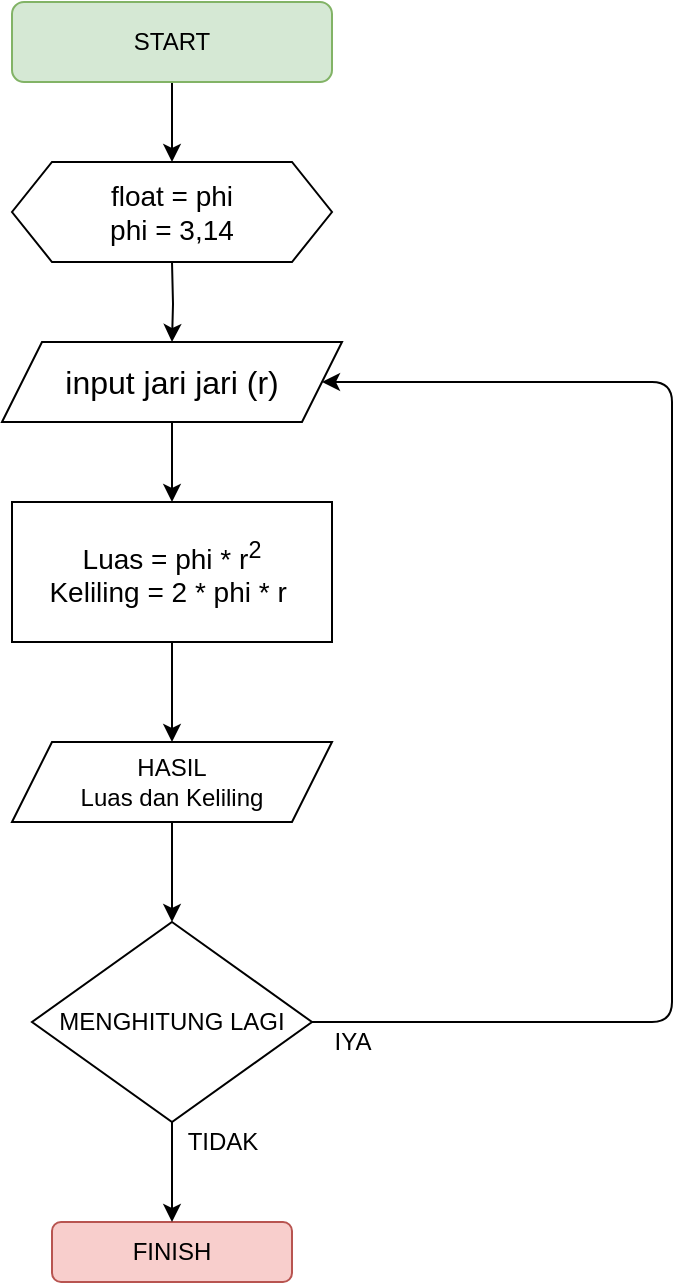<mxfile version="13.7.2" type="device"><diagram id="C5RBs43oDa-KdzZeNtuy" name="Page-1"><mxGraphModel dx="1447" dy="867" grid="1" gridSize="10" guides="1" tooltips="1" connect="1" arrows="1" fold="1" page="1" pageScale="1" pageWidth="827" pageHeight="1169" math="0" shadow="0"><root><mxCell id="WIyWlLk6GJQsqaUBKTNV-0"/><mxCell id="WIyWlLk6GJQsqaUBKTNV-1" parent="WIyWlLk6GJQsqaUBKTNV-0"/><mxCell id="3221g5C6MiR11NLYzsih-7" value="" style="edgeStyle=orthogonalEdgeStyle;rounded=0;orthogonalLoop=1;jettySize=auto;html=1;" edge="1" parent="WIyWlLk6GJQsqaUBKTNV-1" source="3221g5C6MiR11NLYzsih-0"><mxGeometry relative="1" as="geometry"><mxPoint x="240" y="100" as="targetPoint"/></mxGeometry></mxCell><mxCell id="3221g5C6MiR11NLYzsih-0" value="START" style="rounded=1;whiteSpace=wrap;html=1;fillColor=#d5e8d4;strokeColor=#82b366;" vertex="1" parent="WIyWlLk6GJQsqaUBKTNV-1"><mxGeometry x="160" y="20" width="160" height="40" as="geometry"/></mxCell><mxCell id="3221g5C6MiR11NLYzsih-13" value="" style="edgeStyle=orthogonalEdgeStyle;rounded=0;orthogonalLoop=1;jettySize=auto;html=1;" edge="1" parent="WIyWlLk6GJQsqaUBKTNV-1"><mxGeometry relative="1" as="geometry"><mxPoint x="240" y="340" as="sourcePoint"/><mxPoint x="240" y="390" as="targetPoint"/></mxGeometry></mxCell><mxCell id="3221g5C6MiR11NLYzsih-8" value="" style="edgeStyle=orthogonalEdgeStyle;rounded=0;orthogonalLoop=1;jettySize=auto;html=1;" edge="1" parent="WIyWlLk6GJQsqaUBKTNV-1" target="3221g5C6MiR11NLYzsih-4"><mxGeometry relative="1" as="geometry"><mxPoint x="240" y="150" as="sourcePoint"/></mxGeometry></mxCell><mxCell id="3221g5C6MiR11NLYzsih-9" value="" style="edgeStyle=orthogonalEdgeStyle;rounded=0;orthogonalLoop=1;jettySize=auto;html=1;" edge="1" parent="WIyWlLk6GJQsqaUBKTNV-1" source="3221g5C6MiR11NLYzsih-4"><mxGeometry relative="1" as="geometry"><mxPoint x="240" y="270" as="targetPoint"/></mxGeometry></mxCell><mxCell id="3221g5C6MiR11NLYzsih-4" value="&lt;font size=&quot;3&quot;&gt;input jari jari (r)&lt;/font&gt;" style="shape=parallelogram;perimeter=parallelogramPerimeter;whiteSpace=wrap;html=1;fixedSize=1;rounded=0;" vertex="1" parent="WIyWlLk6GJQsqaUBKTNV-1"><mxGeometry x="155" y="190" width="170" height="40" as="geometry"/></mxCell><mxCell id="3221g5C6MiR11NLYzsih-17" value="" style="edgeStyle=orthogonalEdgeStyle;rounded=0;orthogonalLoop=1;jettySize=auto;html=1;" edge="1" parent="WIyWlLk6GJQsqaUBKTNV-1" source="3221g5C6MiR11NLYzsih-11"><mxGeometry relative="1" as="geometry"><mxPoint x="240" y="480" as="targetPoint"/></mxGeometry></mxCell><mxCell id="3221g5C6MiR11NLYzsih-11" value="HASIL&lt;br&gt;Luas dan Keliling" style="shape=parallelogram;perimeter=parallelogramPerimeter;whiteSpace=wrap;html=1;fixedSize=1;rounded=0;" vertex="1" parent="WIyWlLk6GJQsqaUBKTNV-1"><mxGeometry x="160" y="390" width="160" height="40" as="geometry"/></mxCell><mxCell id="3221g5C6MiR11NLYzsih-14" value="FINISH" style="whiteSpace=wrap;html=1;rounded=1;fillColor=#f8cecc;strokeColor=#b85450;" vertex="1" parent="WIyWlLk6GJQsqaUBKTNV-1"><mxGeometry x="180" y="630" width="120" height="30" as="geometry"/></mxCell><mxCell id="3221g5C6MiR11NLYzsih-18" value="" style="edgeStyle=orthogonalEdgeStyle;rounded=0;orthogonalLoop=1;jettySize=auto;html=1;" edge="1" parent="WIyWlLk6GJQsqaUBKTNV-1" source="3221g5C6MiR11NLYzsih-16" target="3221g5C6MiR11NLYzsih-14"><mxGeometry relative="1" as="geometry"/></mxCell><mxCell id="3221g5C6MiR11NLYzsih-16" value="MENGHITUNG LAGI" style="rhombus;whiteSpace=wrap;html=1;rounded=0;" vertex="1" parent="WIyWlLk6GJQsqaUBKTNV-1"><mxGeometry x="170" y="480" width="140" height="100" as="geometry"/></mxCell><mxCell id="3221g5C6MiR11NLYzsih-19" value="TIDAK" style="text;html=1;align=center;verticalAlign=middle;resizable=0;points=[];autosize=1;" vertex="1" parent="WIyWlLk6GJQsqaUBKTNV-1"><mxGeometry x="240" y="580" width="50" height="20" as="geometry"/></mxCell><mxCell id="3221g5C6MiR11NLYzsih-23" value="IYA" style="text;html=1;align=center;verticalAlign=middle;resizable=0;points=[];autosize=1;" vertex="1" parent="WIyWlLk6GJQsqaUBKTNV-1"><mxGeometry x="315" y="530" width="30" height="20" as="geometry"/></mxCell><mxCell id="3221g5C6MiR11NLYzsih-24" value="&lt;font style=&quot;font-size: 14px&quot;&gt;float = phi&lt;br&gt;phi = 3,14&lt;br&gt;&lt;/font&gt;" style="shape=hexagon;perimeter=hexagonPerimeter2;whiteSpace=wrap;html=1;fixedSize=1;rounded=0;" vertex="1" parent="WIyWlLk6GJQsqaUBKTNV-1"><mxGeometry x="160" y="100" width="160" height="50" as="geometry"/></mxCell><mxCell id="3221g5C6MiR11NLYzsih-30" value="Luas = phi * r&lt;sup&gt;2&lt;/sup&gt;&lt;br&gt;Keliling = 2 * phi * r&amp;nbsp;" style="rounded=0;whiteSpace=wrap;html=1;fontSize=14;" vertex="1" parent="WIyWlLk6GJQsqaUBKTNV-1"><mxGeometry x="160" y="270" width="160" height="70" as="geometry"/></mxCell><mxCell id="3221g5C6MiR11NLYzsih-31" value="" style="endArrow=classic;html=1;fontSize=14;exitX=1;exitY=0.5;exitDx=0;exitDy=0;entryX=1;entryY=0.5;entryDx=0;entryDy=0;" edge="1" parent="WIyWlLk6GJQsqaUBKTNV-1" source="3221g5C6MiR11NLYzsih-16" target="3221g5C6MiR11NLYzsih-4"><mxGeometry width="50" height="50" relative="1" as="geometry"><mxPoint x="380" y="450" as="sourcePoint"/><mxPoint x="430" y="400" as="targetPoint"/><Array as="points"><mxPoint x="490" y="530"/><mxPoint x="490" y="210"/></Array></mxGeometry></mxCell></root></mxGraphModel></diagram></mxfile>